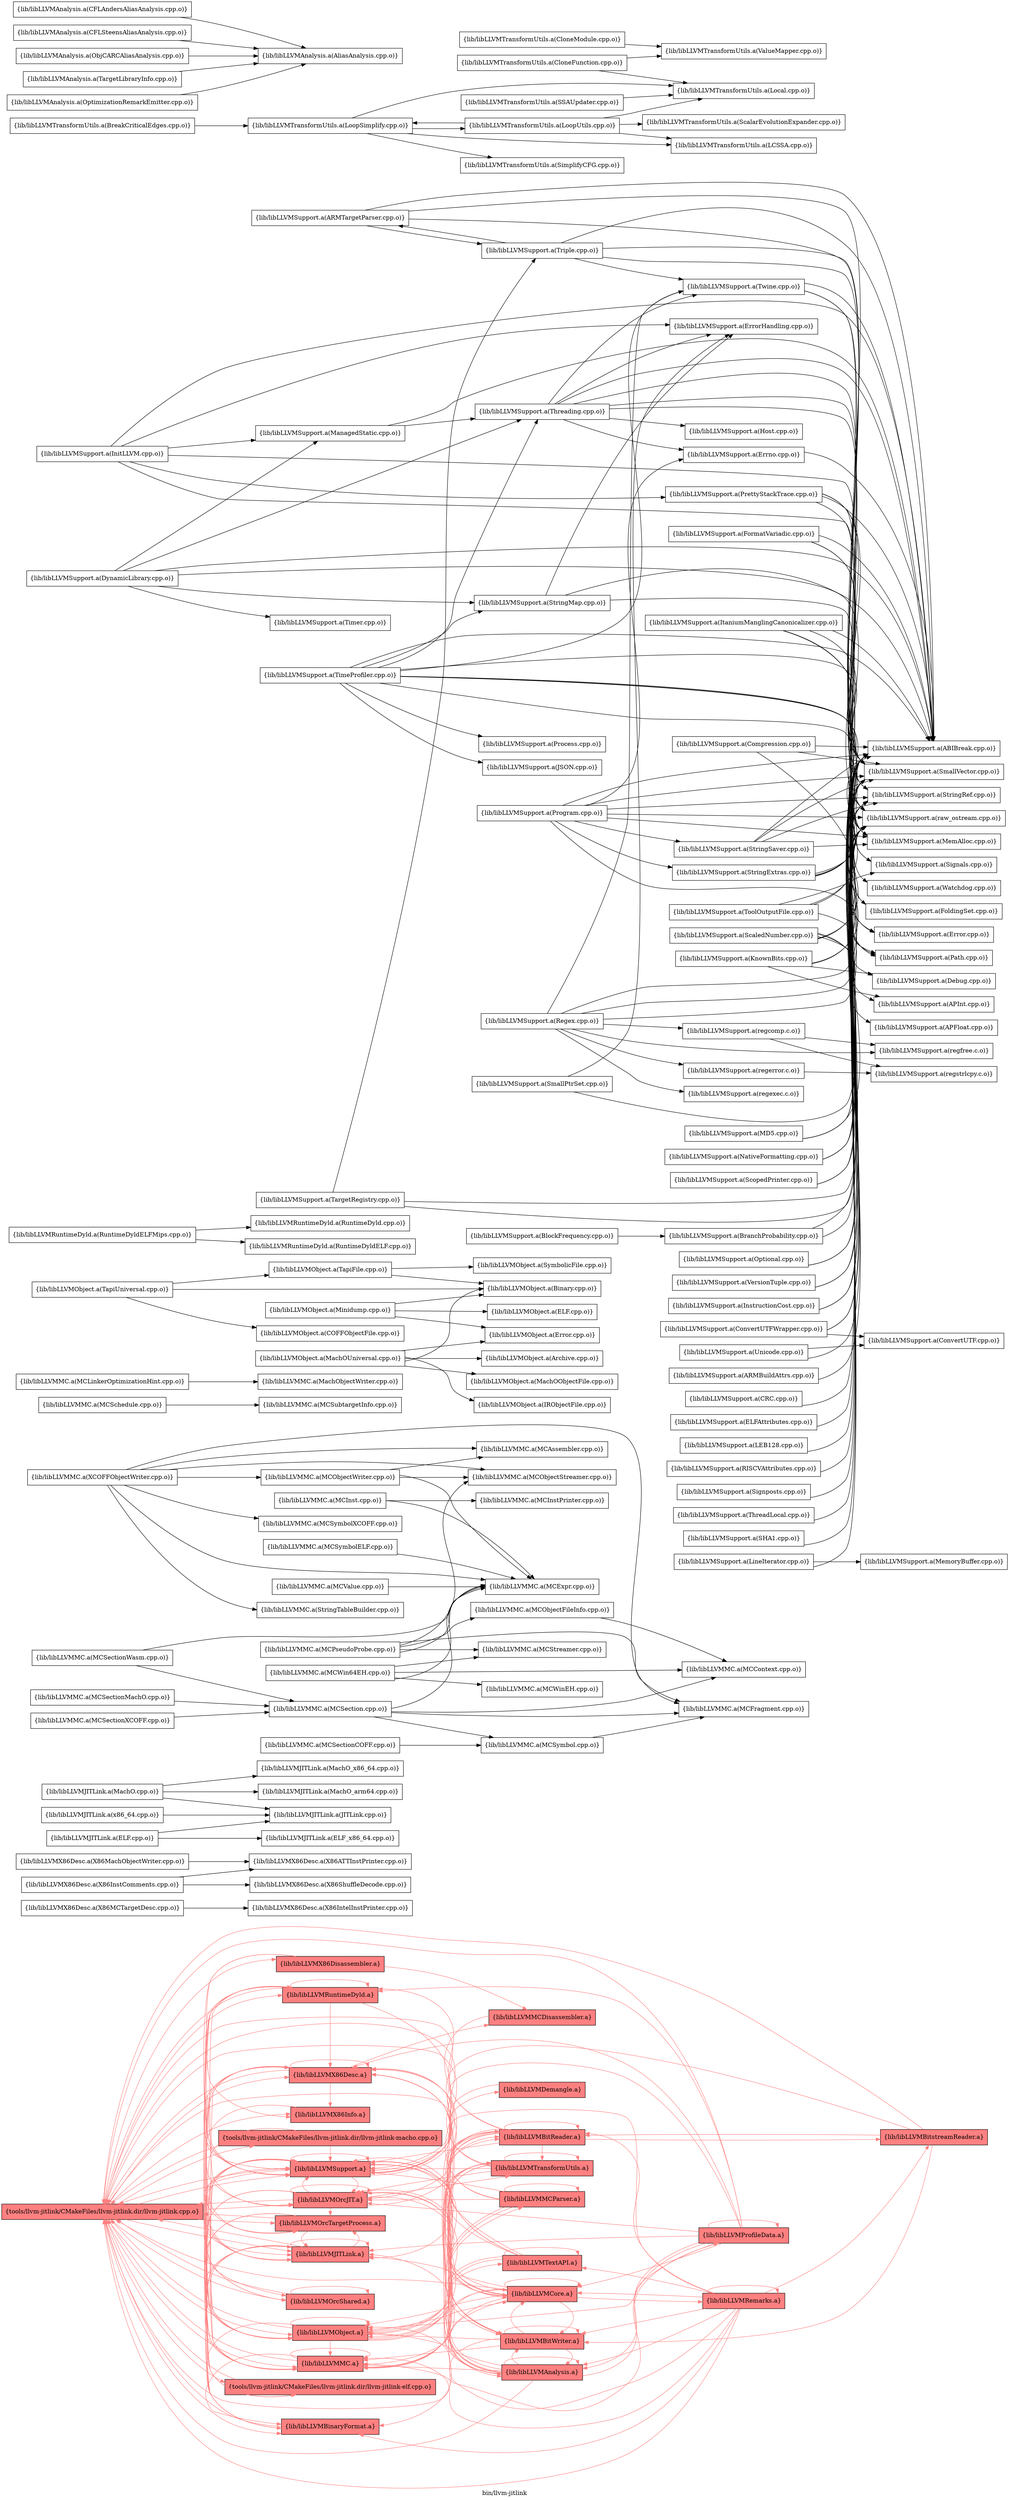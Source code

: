 digraph "bin/llvm-jitlink" {
	label="bin/llvm-jitlink";
	rankdir="LR"
	{ rank=same; Node0x5653b638a828;  }
	{ rank=same; Node0x5653b6389ba8; Node0x5653b6389fb8; Node0x5653b637eac8; Node0x5653b6380b98; Node0x5653b63806e8; Node0x5653b6380198; Node0x5653b6381f98; Node0x5653b6381ae8; Node0x5653b6381598; Node0x5653b637a798; Node0x5653b6379398; Node0x5653b6378e98; Node0x5653b6378998; Node0x5653b6378498;  }
	{ rank=same; Node0x5653b637a298; Node0x5653b63818b8; Node0x5653b637e6b8; Node0x5653b637e2f8; Node0x5653b637d3f8; Node0x5653b637f0b8; Node0x5653b6389a18; Node0x5653b637aba8; Node0x5653b637f5b8;  }

	Node0x5653b638a828 [shape=record,shape=box,style=filled,fillcolor="1.000000 0.5 1",group=1,label="{tools/llvm-jitlink/CMakeFiles/llvm-jitlink.dir/llvm-jitlink.cpp.o}"];
	Node0x5653b638a828 -> Node0x5653b6389ba8[color="1.000000 0.5 1"];
	Node0x5653b638a828 -> Node0x5653b6389fb8[color="1.000000 0.5 1"];
	Node0x5653b638a828 -> Node0x5653b637eac8[color="1.000000 0.5 1"];
	Node0x5653b638a828 -> Node0x5653b6380b98[color="1.000000 0.5 1"];
	Node0x5653b638a828 -> Node0x5653b63806e8[color="1.000000 0.5 1"];
	Node0x5653b638a828 -> Node0x5653b6380198[color="1.000000 0.5 1"];
	Node0x5653b638a828 -> Node0x5653b6381f98[color="1.000000 0.5 1"];
	Node0x5653b638a828 -> Node0x5653b6381ae8[color="1.000000 0.5 1"];
	Node0x5653b638a828 -> Node0x5653b6381598[color="1.000000 0.5 1"];
	Node0x5653b638a828 -> Node0x5653b637a798[color="1.000000 0.5 1"];
	Node0x5653b638a828 -> Node0x5653b6379398[color="1.000000 0.5 1"];
	Node0x5653b638a828 -> Node0x5653b6378e98[color="1.000000 0.5 1"];
	Node0x5653b638a828 -> Node0x5653b6378998[color="1.000000 0.5 1"];
	Node0x5653b638a828 -> Node0x5653b6378498[color="1.000000 0.5 1"];
	Node0x5653b6389ba8 [shape=record,shape=box,style=filled,fillcolor="1.000000 0.5 1",group=1,label="{tools/llvm-jitlink/CMakeFiles/llvm-jitlink.dir/llvm-jitlink-elf.cpp.o}"];
	Node0x5653b6389ba8 -> Node0x5653b638a828[color="1.000000 0.5 1"];
	Node0x5653b6389ba8 -> Node0x5653b637a798[color="1.000000 0.5 1"];
	Node0x5653b6389fb8 [shape=record,shape=box,style=filled,fillcolor="1.000000 0.5 1",group=1,label="{tools/llvm-jitlink/CMakeFiles/llvm-jitlink.dir/llvm-jitlink-macho.cpp.o}"];
	Node0x5653b6389fb8 -> Node0x5653b638a828[color="1.000000 0.5 1"];
	Node0x5653b6389fb8 -> Node0x5653b6389ba8[color="1.000000 0.5 1"];
	Node0x5653b6389fb8 -> Node0x5653b637a798[color="1.000000 0.5 1"];
	Node0x5653b637eac8 [shape=record,shape=box,style=filled,fillcolor="1.000000 0.5 1",group=1,label="{lib/libLLVMX86Desc.a}"];
	Node0x5653b637eac8 -> Node0x5653b63806e8[color="1.000000 0.5 1"];
	Node0x5653b637eac8 -> Node0x5653b637eac8[color="1.000000 0.5 1"];
	Node0x5653b637eac8 -> Node0x5653b6381ae8[color="1.000000 0.5 1"];
	Node0x5653b637eac8 -> Node0x5653b637a798[color="1.000000 0.5 1"];
	Node0x5653b637eac8 -> Node0x5653b637a298[color="1.000000 0.5 1"];
	Node0x5653b637eac8 -> Node0x5653b638a828[color="1.000000 0.5 1"];
	Node0x5653b637eac8 -> Node0x5653b6380198[color="1.000000 0.5 1"];
	Node0x5653b6380b98 [shape=record,shape=box,style=filled,fillcolor="1.000000 0.5 1",group=1,label="{lib/libLLVMX86Disassembler.a}"];
	Node0x5653b6380b98 -> Node0x5653b63806e8[color="1.000000 0.5 1"];
	Node0x5653b6380b98 -> Node0x5653b637a798[color="1.000000 0.5 1"];
	Node0x5653b6380b98 -> Node0x5653b637a298[color="1.000000 0.5 1"];
	Node0x5653b63806e8 [shape=record,shape=box,style=filled,fillcolor="1.000000 0.5 1",group=1,label="{lib/libLLVMX86Info.a}"];
	Node0x5653b63806e8 -> Node0x5653b637a798[color="1.000000 0.5 1"];
	Node0x5653b6380198 [shape=record,shape=box,style=filled,fillcolor="1.000000 0.5 1",group=1,label="{lib/libLLVMBinaryFormat.a}"];
	Node0x5653b6380198 -> Node0x5653b637a798[color="1.000000 0.5 1"];
	Node0x5653b6380198 -> Node0x5653b638a828[color="1.000000 0.5 1"];
	Node0x5653b6381f98 [shape=record,shape=box,style=filled,fillcolor="1.000000 0.5 1",group=1,label="{lib/libLLVMJITLink.a}"];
	Node0x5653b6381f98 -> Node0x5653b638a828[color="1.000000 0.5 1"];
	Node0x5653b6381f98 -> Node0x5653b6380198[color="1.000000 0.5 1"];
	Node0x5653b6381f98 -> Node0x5653b6381f98[color="1.000000 0.5 1"];
	Node0x5653b6381f98 -> Node0x5653b637a798[color="1.000000 0.5 1"];
	Node0x5653b6381f98 -> Node0x5653b6389ba8[color="1.000000 0.5 1"];
	Node0x5653b6381f98 -> Node0x5653b6381598[color="1.000000 0.5 1"];
	Node0x5653b6381f98 -> Node0x5653b6378998[color="1.000000 0.5 1"];
	Node0x5653b6381ae8 [shape=record,shape=box,style=filled,fillcolor="1.000000 0.5 1",group=1,label="{lib/libLLVMMC.a}"];
	Node0x5653b6381ae8 -> Node0x5653b637eac8[color="1.000000 0.5 1"];
	Node0x5653b6381ae8 -> Node0x5653b6381ae8[color="1.000000 0.5 1"];
	Node0x5653b6381ae8 -> Node0x5653b637a798[color="1.000000 0.5 1"];
	Node0x5653b6381ae8 -> Node0x5653b638a828[color="1.000000 0.5 1"];
	Node0x5653b6381ae8 -> Node0x5653b6380198[color="1.000000 0.5 1"];
	Node0x5653b6381598 [shape=record,shape=box,style=filled,fillcolor="1.000000 0.5 1",group=1,label="{lib/libLLVMObject.a}"];
	Node0x5653b6381598 -> Node0x5653b638a828[color="1.000000 0.5 1"];
	Node0x5653b6381598 -> Node0x5653b6380198[color="1.000000 0.5 1"];
	Node0x5653b6381598 -> Node0x5653b6381598[color="1.000000 0.5 1"];
	Node0x5653b6381598 -> Node0x5653b637a798[color="1.000000 0.5 1"];
	Node0x5653b6381598 -> Node0x5653b6381f98[color="1.000000 0.5 1"];
	Node0x5653b6381598 -> Node0x5653b6381ae8[color="1.000000 0.5 1"];
	Node0x5653b6381598 -> Node0x5653b637eac8[color="1.000000 0.5 1"];
	Node0x5653b6381598 -> Node0x5653b63818b8[color="1.000000 0.5 1"];
	Node0x5653b6381598 -> Node0x5653b637e6b8[color="1.000000 0.5 1"];
	Node0x5653b6381598 -> Node0x5653b637e2f8[color="1.000000 0.5 1"];
	Node0x5653b6381598 -> Node0x5653b637d3f8[color="1.000000 0.5 1"];
	Node0x5653b637a798 [shape=record,shape=box,style=filled,fillcolor="1.000000 0.5 1",group=1,label="{lib/libLLVMSupport.a}"];
	Node0x5653b637a798 -> Node0x5653b6381ae8[color="1.000000 0.5 1"];
	Node0x5653b637a798 -> Node0x5653b637a798[color="1.000000 0.5 1"];
	Node0x5653b637a798 -> Node0x5653b6381598[color="1.000000 0.5 1"];
	Node0x5653b637a798 -> Node0x5653b638a828[color="1.000000 0.5 1"];
	Node0x5653b637a798 -> Node0x5653b6381f98[color="1.000000 0.5 1"];
	Node0x5653b637a798 -> Node0x5653b6379398[color="1.000000 0.5 1"];
	Node0x5653b637a798 -> Node0x5653b637eac8[color="1.000000 0.5 1"];
	Node0x5653b637a798 -> Node0x5653b6378998[color="1.000000 0.5 1"];
	Node0x5653b637a798 -> Node0x5653b637f0b8[color="1.000000 0.5 1"];
	Node0x5653b637a798 -> Node0x5653b6389a18[color="1.000000 0.5 1"];
	Node0x5653b6379398 [shape=record,shape=box,style=filled,fillcolor="1.000000 0.5 1",group=1,label="{lib/libLLVMOrcJIT.a}"];
	Node0x5653b6379398 -> Node0x5653b638a828[color="1.000000 0.5 1"];
	Node0x5653b6379398 -> Node0x5653b6381598[color="1.000000 0.5 1"];
	Node0x5653b6379398 -> Node0x5653b637a798[color="1.000000 0.5 1"];
	Node0x5653b6379398 -> Node0x5653b6379398[color="1.000000 0.5 1"];
	Node0x5653b6379398 -> Node0x5653b6378e98[color="1.000000 0.5 1"];
	Node0x5653b6379398 -> Node0x5653b6381f98[color="1.000000 0.5 1"];
	Node0x5653b6379398 -> Node0x5653b63818b8[color="1.000000 0.5 1"];
	Node0x5653b6379398 -> Node0x5653b6378498[color="1.000000 0.5 1"];
	Node0x5653b6379398 -> Node0x5653b6378998[color="1.000000 0.5 1"];
	Node0x5653b6379398 -> Node0x5653b637aba8[color="1.000000 0.5 1"];
	Node0x5653b6379398 -> Node0x5653b637f5b8[color="1.000000 0.5 1"];
	Node0x5653b6379398 -> Node0x5653b637e6b8[color="1.000000 0.5 1"];
	Node0x5653b6378e98 [shape=record,shape=box,style=filled,fillcolor="1.000000 0.5 1",group=1,label="{lib/libLLVMOrcShared.a}"];
	Node0x5653b6378e98 -> Node0x5653b638a828[color="1.000000 0.5 1"];
	Node0x5653b6378e98 -> Node0x5653b637a798[color="1.000000 0.5 1"];
	Node0x5653b6378e98 -> Node0x5653b6378e98[color="1.000000 0.5 1"];
	Node0x5653b6378998 [shape=record,shape=box,style=filled,fillcolor="1.000000 0.5 1",group=1,label="{lib/libLLVMOrcTargetProcess.a}"];
	Node0x5653b6378998 -> Node0x5653b6381f98[color="1.000000 0.5 1"];
	Node0x5653b6378998 -> Node0x5653b6381598[color="1.000000 0.5 1"];
	Node0x5653b6378998 -> Node0x5653b6378e98[color="1.000000 0.5 1"];
	Node0x5653b6378998 -> Node0x5653b637a798[color="1.000000 0.5 1"];
	Node0x5653b6378998 -> Node0x5653b638a828[color="1.000000 0.5 1"];
	Node0x5653b6378998 -> Node0x5653b6381ae8[color="1.000000 0.5 1"];
	Node0x5653b6378498 [shape=record,shape=box,style=filled,fillcolor="1.000000 0.5 1",group=1,label="{lib/libLLVMRuntimeDyld.a}"];
	Node0x5653b6378498 -> Node0x5653b638a828[color="1.000000 0.5 1"];
	Node0x5653b6378498 -> Node0x5653b637a798[color="1.000000 0.5 1"];
	Node0x5653b6378498 -> Node0x5653b6381598[color="1.000000 0.5 1"];
	Node0x5653b6378498 -> Node0x5653b6378498[color="1.000000 0.5 1"];
	Node0x5653b6378498 -> Node0x5653b63818b8[color="1.000000 0.5 1"];
	Node0x5653b6378498 -> Node0x5653b6381ae8[color="1.000000 0.5 1"];
	Node0x5653b6378498 -> Node0x5653b6379398[color="1.000000 0.5 1"];
	Node0x5653b6378498 -> Node0x5653b637eac8[color="1.000000 0.5 1"];
	Node0x5653b6378498 -> Node0x5653b6381f98[color="1.000000 0.5 1"];
	Node0x5653b638b688 [shape=record,shape=box,group=0,label="{lib/libLLVMX86Desc.a(X86MCTargetDesc.cpp.o)}"];
	Node0x5653b638b688 -> Node0x5653b6383488;
	Node0x5653b6383488 [shape=record,shape=box,group=0,label="{lib/libLLVMX86Desc.a(X86IntelInstPrinter.cpp.o)}"];
	Node0x5653b637a298 [shape=record,shape=box,style=filled,fillcolor="1.000000 0.5 1",group=1,label="{lib/libLLVMMCDisassembler.a}"];
	Node0x5653b637a298 -> Node0x5653b637a798[color="1.000000 0.5 1"];
	Node0x5653b637a4c8 [shape=record,shape=box,group=0,label="{lib/libLLVMX86Desc.a(X86InstComments.cpp.o)}"];
	Node0x5653b637a4c8 -> Node0x5653b637a7e8;
	Node0x5653b637a4c8 -> Node0x5653b6380378;
	Node0x5653b637a7e8 [shape=record,shape=box,group=0,label="{lib/libLLVMX86Desc.a(X86ATTInstPrinter.cpp.o)}"];
	Node0x5653b6380378 [shape=record,shape=box,group=0,label="{lib/libLLVMX86Desc.a(X86ShuffleDecode.cpp.o)}"];
	Node0x5653b6381fe8 [shape=record,shape=box,group=0,label="{lib/libLLVMX86Desc.a(X86MachObjectWriter.cpp.o)}"];
	Node0x5653b6381fe8 -> Node0x5653b637a7e8;
	Node0x5653b637f798 [shape=record,shape=box,group=0,label="{lib/libLLVMJITLink.a(MachO.cpp.o)}"];
	Node0x5653b637f798 -> Node0x5653b6385a58;
	Node0x5653b637f798 -> Node0x5653b637d7b8;
	Node0x5653b637f798 -> Node0x5653b637e528;
	Node0x5653b6385a58 [shape=record,shape=box,group=0,label="{lib/libLLVMJITLink.a(JITLink.cpp.o)}"];
	Node0x5653b637d7b8 [shape=record,shape=box,group=0,label="{lib/libLLVMJITLink.a(MachO_arm64.cpp.o)}"];
	Node0x5653b637e528 [shape=record,shape=box,group=0,label="{lib/libLLVMJITLink.a(MachO_x86_64.cpp.o)}"];
	Node0x5653b637ab08 [shape=record,shape=box,group=0,label="{lib/libLLVMJITLink.a(ELF.cpp.o)}"];
	Node0x5653b637ab08 -> Node0x5653b6385a58;
	Node0x5653b637ab08 -> Node0x5653b637b2d8;
	Node0x5653b637b2d8 [shape=record,shape=box,group=0,label="{lib/libLLVMJITLink.a(ELF_x86_64.cpp.o)}"];
	Node0x5653b637f838 [shape=record,shape=box,group=0,label="{lib/libLLVMJITLink.a(x86_64.cpp.o)}"];
	Node0x5653b637f838 -> Node0x5653b6385a58;
	Node0x5653b6384b08 [shape=record,shape=box,group=0,label="{lib/libLLVMMC.a(MCInst.cpp.o)}"];
	Node0x5653b6384b08 -> Node0x5653b6386408;
	Node0x5653b6384b08 -> Node0x5653b63852d8;
	Node0x5653b6386408 [shape=record,shape=box,group=0,label="{lib/libLLVMMC.a(MCExpr.cpp.o)}"];
	Node0x5653b63852d8 [shape=record,shape=box,group=0,label="{lib/libLLVMMC.a(MCInstPrinter.cpp.o)}"];
	Node0x5653b6380148 [shape=record,shape=box,group=0,label="{lib/libLLVMMC.a(MCObjectWriter.cpp.o)}"];
	Node0x5653b6380148 -> Node0x5653b6381778;
	Node0x5653b6380148 -> Node0x5653b6386408;
	Node0x5653b6380148 -> Node0x5653b637fc98;
	Node0x5653b6381778 [shape=record,shape=box,group=0,label="{lib/libLLVMMC.a(MCAssembler.cpp.o)}"];
	Node0x5653b637fc98 [shape=record,shape=box,group=0,label="{lib/libLLVMMC.a(MCObjectStreamer.cpp.o)}"];
	Node0x5653b6380dc8 [shape=record,shape=box,group=0,label="{lib/libLLVMMC.a(MCPseudoProbe.cpp.o)}"];
	Node0x5653b6380dc8 -> Node0x5653b6386408;
	Node0x5653b6380dc8 -> Node0x5653b6385788;
	Node0x5653b6380dc8 -> Node0x5653b637fc98;
	Node0x5653b6380dc8 -> Node0x5653b6381048;
	Node0x5653b6380dc8 -> Node0x5653b638aeb8;
	Node0x5653b6385788 [shape=record,shape=box,group=0,label="{lib/libLLVMMC.a(MCFragment.cpp.o)}"];
	Node0x5653b6381048 [shape=record,shape=box,group=0,label="{lib/libLLVMMC.a(MCObjectFileInfo.cpp.o)}"];
	Node0x5653b6381048 -> Node0x5653b6383398;
	Node0x5653b638aeb8 [shape=record,shape=box,group=0,label="{lib/libLLVMMC.a(MCStreamer.cpp.o)}"];
	Node0x5653b6383398 [shape=record,shape=box,group=0,label="{lib/libLLVMMC.a(MCContext.cpp.o)}"];
	Node0x5653b6382088 [shape=record,shape=box,group=0,label="{lib/libLLVMMC.a(MCSection.cpp.o)}"];
	Node0x5653b6382088 -> Node0x5653b6383398;
	Node0x5653b6382088 -> Node0x5653b6386408;
	Node0x5653b6382088 -> Node0x5653b6385788;
	Node0x5653b6382088 -> Node0x5653b6382268;
	Node0x5653b6382268 [shape=record,shape=box,group=0,label="{lib/libLLVMMC.a(MCSymbol.cpp.o)}"];
	Node0x5653b6382268 -> Node0x5653b6385788;
	Node0x5653b6382b78 [shape=record,shape=box,group=0,label="{lib/libLLVMMC.a(MCSectionCOFF.cpp.o)}"];
	Node0x5653b6382b78 -> Node0x5653b6382268;
	Node0x5653b6383028 [shape=record,shape=box,group=0,label="{lib/libLLVMMC.a(MCSectionMachO.cpp.o)}"];
	Node0x5653b6383028 -> Node0x5653b6382088;
	Node0x5653b6383668 [shape=record,shape=box,group=0,label="{lib/libLLVMMC.a(MCSectionWasm.cpp.o)}"];
	Node0x5653b6383668 -> Node0x5653b6386408;
	Node0x5653b6383668 -> Node0x5653b6382088;
	Node0x5653b63847e8 [shape=record,shape=box,group=0,label="{lib/libLLVMMC.a(MCSectionXCOFF.cpp.o)}"];
	Node0x5653b63847e8 -> Node0x5653b6382088;
	Node0x5653b6382a38 [shape=record,shape=box,group=0,label="{lib/libLLVMMC.a(MCSchedule.cpp.o)}"];
	Node0x5653b6382a38 -> Node0x5653b638c0d8;
	Node0x5653b638c0d8 [shape=record,shape=box,group=0,label="{lib/libLLVMMC.a(MCSubtargetInfo.cpp.o)}"];
	Node0x5653b6382ee8 [shape=record,shape=box,group=0,label="{lib/libLLVMMC.a(MCSymbolELF.cpp.o)}"];
	Node0x5653b6382ee8 -> Node0x5653b6386408;
	Node0x5653b6384478 [shape=record,shape=box,group=0,label="{lib/libLLVMMC.a(MCValue.cpp.o)}"];
	Node0x5653b6384478 -> Node0x5653b6386408;
	Node0x5653b6384f18 [shape=record,shape=box,group=0,label="{lib/libLLVMMC.a(MCWin64EH.cpp.o)}"];
	Node0x5653b6384f18 -> Node0x5653b6383398;
	Node0x5653b6384f18 -> Node0x5653b6386408;
	Node0x5653b6384f18 -> Node0x5653b638aeb8;
	Node0x5653b6384f18 -> Node0x5653b6385648;
	Node0x5653b6385648 [shape=record,shape=box,group=0,label="{lib/libLLVMMC.a(MCWinEH.cpp.o)}"];
	Node0x5653b637f108 [shape=record,shape=box,group=0,label="{lib/libLLVMMC.a(MCLinkerOptimizationHint.cpp.o)}"];
	Node0x5653b637f108 -> Node0x5653b637f888;
	Node0x5653b637f888 [shape=record,shape=box,group=0,label="{lib/libLLVMMC.a(MachObjectWriter.cpp.o)}"];
	Node0x5653b6380238 [shape=record,shape=box,group=0,label="{lib/libLLVMMC.a(XCOFFObjectWriter.cpp.o)}"];
	Node0x5653b6380238 -> Node0x5653b637d588;
	Node0x5653b6380238 -> Node0x5653b6381778;
	Node0x5653b6380238 -> Node0x5653b6386408;
	Node0x5653b6380238 -> Node0x5653b6385788;
	Node0x5653b6380238 -> Node0x5653b637fc98;
	Node0x5653b6380238 -> Node0x5653b6380148;
	Node0x5653b6380238 -> Node0x5653b6383f28;
	Node0x5653b637d588 [shape=record,shape=box,group=0,label="{lib/libLLVMMC.a(StringTableBuilder.cpp.o)}"];
	Node0x5653b6383f28 [shape=record,shape=box,group=0,label="{lib/libLLVMMC.a(MCSymbolXCOFF.cpp.o)}"];
	Node0x5653b637b058 [shape=record,shape=box,group=0,label="{lib/libLLVMObject.a(MachOUniversal.cpp.o)}"];
	Node0x5653b637b058 -> Node0x5653b637fba8;
	Node0x5653b637b058 -> Node0x5653b6380828;
	Node0x5653b637b058 -> Node0x5653b637b648;
	Node0x5653b637b058 -> Node0x5653b637aec8;
	Node0x5653b637b058 -> Node0x5653b637d178;
	Node0x5653b637fba8 [shape=record,shape=box,group=0,label="{lib/libLLVMObject.a(Binary.cpp.o)}"];
	Node0x5653b6380828 [shape=record,shape=box,group=0,label="{lib/libLLVMObject.a(Archive.cpp.o)}"];
	Node0x5653b637b648 [shape=record,shape=box,group=0,label="{lib/libLLVMObject.a(Error.cpp.o)}"];
	Node0x5653b637aec8 [shape=record,shape=box,group=0,label="{lib/libLLVMObject.a(MachOObjectFile.cpp.o)}"];
	Node0x5653b637d178 [shape=record,shape=box,group=0,label="{lib/libLLVMObject.a(IRObjectFile.cpp.o)}"];
	Node0x5653b63818b8 [shape=record,shape=box,style=filled,fillcolor="1.000000 0.5 1",group=1,label="{lib/libLLVMCore.a}"];
	Node0x5653b63818b8 -> Node0x5653b637a798[color="1.000000 0.5 1"];
	Node0x5653b63818b8 -> Node0x5653b63818b8[color="1.000000 0.5 1"];
	Node0x5653b63818b8 -> Node0x5653b638a828[color="1.000000 0.5 1"];
	Node0x5653b63818b8 -> Node0x5653b6381ae8[color="1.000000 0.5 1"];
	Node0x5653b63818b8 -> Node0x5653b637aba8[color="1.000000 0.5 1"];
	Node0x5653b63818b8 -> Node0x5653b637f0b8[color="1.000000 0.5 1"];
	Node0x5653b63818b8 -> Node0x5653b6380198[color="1.000000 0.5 1"];
	Node0x5653b63818b8 -> Node0x5653b637eac8[color="1.000000 0.5 1"];
	Node0x5653b63818b8 -> Node0x5653b637e6b8[color="1.000000 0.5 1"];
	Node0x5653b63818b8 -> Node0x5653b6381598[color="1.000000 0.5 1"];
	Node0x5653b63818b8 -> Node0x5653b637f5b8[color="1.000000 0.5 1"];
	Node0x5653b63818b8 -> Node0x5653b637b968[color="1.000000 0.5 1"];
	Node0x5653b63818b8 -> Node0x5653b6381f98[color="1.000000 0.5 1"];
	Node0x5653b63818b8 -> Node0x5653b6379398[color="1.000000 0.5 1"];
	Node0x5653b637e6b8 [shape=record,shape=box,style=filled,fillcolor="1.000000 0.5 1",group=1,label="{lib/libLLVMBitReader.a}"];
	Node0x5653b637e6b8 -> Node0x5653b638a828[color="1.000000 0.5 1"];
	Node0x5653b637e6b8 -> Node0x5653b6381598[color="1.000000 0.5 1"];
	Node0x5653b637e6b8 -> Node0x5653b6381ae8[color="1.000000 0.5 1"];
	Node0x5653b637e6b8 -> Node0x5653b637f5b8[color="1.000000 0.5 1"];
	Node0x5653b637e6b8 -> Node0x5653b637a798[color="1.000000 0.5 1"];
	Node0x5653b637e6b8 -> Node0x5653b6379398[color="1.000000 0.5 1"];
	Node0x5653b637e6b8 -> Node0x5653b63818b8[color="1.000000 0.5 1"];
	Node0x5653b637e6b8 -> Node0x5653b637f0b8[color="1.000000 0.5 1"];
	Node0x5653b637e6b8 -> Node0x5653b637e6b8[color="1.000000 0.5 1"];
	Node0x5653b637e6b8 -> Node0x5653b637b468[color="1.000000 0.5 1"];
	Node0x5653b637e6b8 -> Node0x5653b6381f98[color="1.000000 0.5 1"];
	Node0x5653b637e6b8 -> Node0x5653b6378498[color="1.000000 0.5 1"];
	Node0x5653b637e6b8 -> Node0x5653b637aba8[color="1.000000 0.5 1"];
	Node0x5653b6379078 [shape=record,shape=box,group=0,label="{lib/libLLVMObject.a(Minidump.cpp.o)}"];
	Node0x5653b6379078 -> Node0x5653b637fba8;
	Node0x5653b6379078 -> Node0x5653b63842e8;
	Node0x5653b6379078 -> Node0x5653b637b648;
	Node0x5653b63842e8 [shape=record,shape=box,group=0,label="{lib/libLLVMObject.a(ELF.cpp.o)}"];
	Node0x5653b637e2f8 [shape=record,shape=box,style=filled,fillcolor="1.000000 0.5 1",group=1,label="{lib/libLLVMMCParser.a}"];
	Node0x5653b637e2f8 -> Node0x5653b638a828[color="1.000000 0.5 1"];
	Node0x5653b637e2f8 -> Node0x5653b637eac8[color="1.000000 0.5 1"];
	Node0x5653b637e2f8 -> Node0x5653b6381598[color="1.000000 0.5 1"];
	Node0x5653b637e2f8 -> Node0x5653b6381ae8[color="1.000000 0.5 1"];
	Node0x5653b637e2f8 -> Node0x5653b637a798[color="1.000000 0.5 1"];
	Node0x5653b637e2f8 -> Node0x5653b6379398[color="1.000000 0.5 1"];
	Node0x5653b637e2f8 -> Node0x5653b637e2f8[color="1.000000 0.5 1"];
	Node0x5653b6379a28 [shape=record,shape=box,group=0,label="{lib/libLLVMObject.a(TapiUniversal.cpp.o)}"];
	Node0x5653b6379a28 -> Node0x5653b637fba8;
	Node0x5653b6379a28 -> Node0x5653b637a2e8;
	Node0x5653b6379a28 -> Node0x5653b637a1a8;
	Node0x5653b637a2e8 [shape=record,shape=box,group=0,label="{lib/libLLVMObject.a(COFFObjectFile.cpp.o)}"];
	Node0x5653b637a1a8 [shape=record,shape=box,group=0,label="{lib/libLLVMObject.a(TapiFile.cpp.o)}"];
	Node0x5653b637a1a8 -> Node0x5653b637fba8;
	Node0x5653b637a1a8 -> Node0x5653b6379bb8;
	Node0x5653b637d3f8 [shape=record,shape=box,style=filled,fillcolor="1.000000 0.5 1",group=1,label="{lib/libLLVMTextAPI.a}"];
	Node0x5653b637d3f8 -> Node0x5653b637a798[color="1.000000 0.5 1"];
	Node0x5653b637d3f8 -> Node0x5653b637d3f8[color="1.000000 0.5 1"];
	Node0x5653b637d3f8 -> Node0x5653b638a828[color="1.000000 0.5 1"];
	Node0x5653b637d3f8 -> Node0x5653b6381598[color="1.000000 0.5 1"];
	Node0x5653b637d3f8 -> Node0x5653b6381ae8[color="1.000000 0.5 1"];
	Node0x5653b637d3f8 -> Node0x5653b637f5b8[color="1.000000 0.5 1"];
	Node0x5653b637d3f8 -> Node0x5653b637eac8[color="1.000000 0.5 1"];
	Node0x5653b6379bb8 [shape=record,shape=box,group=0,label="{lib/libLLVMObject.a(SymbolicFile.cpp.o)}"];
	Node0x5653b637aba8 [shape=record,shape=box,style=filled,fillcolor="1.000000 0.5 1",group=1,label="{lib/libLLVMBitWriter.a}"];
	Node0x5653b637aba8 -> Node0x5653b638a828[color="1.000000 0.5 1"];
	Node0x5653b637aba8 -> Node0x5653b637eac8[color="1.000000 0.5 1"];
	Node0x5653b637aba8 -> Node0x5653b6381ae8[color="1.000000 0.5 1"];
	Node0x5653b637aba8 -> Node0x5653b6381598[color="1.000000 0.5 1"];
	Node0x5653b637aba8 -> Node0x5653b637a798[color="1.000000 0.5 1"];
	Node0x5653b637aba8 -> Node0x5653b637aba8[color="1.000000 0.5 1"];
	Node0x5653b637aba8 -> Node0x5653b63818b8[color="1.000000 0.5 1"];
	Node0x5653b637aba8 -> Node0x5653b637f0b8[color="1.000000 0.5 1"];
	Node0x5653b637f5b8 [shape=record,shape=box,style=filled,fillcolor="1.000000 0.5 1",group=1,label="{lib/libLLVMTransformUtils.a}"];
	Node0x5653b637f5b8 -> Node0x5653b6379398[color="1.000000 0.5 1"];
	Node0x5653b637f5b8 -> Node0x5653b637a798[color="1.000000 0.5 1"];
	Node0x5653b637f5b8 -> Node0x5653b637f5b8[color="1.000000 0.5 1"];
	Node0x5653b637f5b8 -> Node0x5653b63818b8[color="1.000000 0.5 1"];
	Node0x5653b637f5b8 -> Node0x5653b637aba8[color="1.000000 0.5 1"];
	Node0x5653b637f5b8 -> Node0x5653b637f0b8[color="1.000000 0.5 1"];
	Node0x5653b637f5b8 -> Node0x5653b6381ae8[color="1.000000 0.5 1"];
	Node0x5653b637f5b8 -> Node0x5653b638a828[color="1.000000 0.5 1"];
	Node0x5653b637f5b8 -> Node0x5653b637eac8[color="1.000000 0.5 1"];
	Node0x5653b637f5b8 -> Node0x5653b6381598[color="1.000000 0.5 1"];
	Node0x5653b63879e8 [shape=record,shape=box,group=0,label="{lib/libLLVMRuntimeDyld.a(RuntimeDyldELFMips.cpp.o)}"];
	Node0x5653b63879e8 -> Node0x5653b6389c98;
	Node0x5653b63879e8 -> Node0x5653b638b228;
	Node0x5653b6389c98 [shape=record,shape=box,group=0,label="{lib/libLLVMRuntimeDyld.a(RuntimeDyld.cpp.o)}"];
	Node0x5653b638b228 [shape=record,shape=box,group=0,label="{lib/libLLVMRuntimeDyld.a(RuntimeDyldELF.cpp.o)}"];
	Node0x5653b63893d8 [shape=record,shape=box,group=0,label="{lib/libLLVMSupport.a(ARMTargetParser.cpp.o)}"];
	Node0x5653b63893d8 -> Node0x5653b63873f8;
	Node0x5653b63893d8 -> Node0x5653b6382ad8;
	Node0x5653b63893d8 -> Node0x5653b6384888;
	Node0x5653b63893d8 -> Node0x5653b6385468;
	Node0x5653b63873f8 [shape=record,shape=box,group=0,label="{lib/libLLVMSupport.a(ABIBreak.cpp.o)}"];
	Node0x5653b6382ad8 [shape=record,shape=box,group=0,label="{lib/libLLVMSupport.a(SmallVector.cpp.o)}"];
	Node0x5653b6384888 [shape=record,shape=box,group=0,label="{lib/libLLVMSupport.a(StringRef.cpp.o)}"];
	Node0x5653b6385468 [shape=record,shape=box,group=0,label="{lib/libLLVMSupport.a(Triple.cpp.o)}"];
	Node0x5653b6385468 -> Node0x5653b63873f8;
	Node0x5653b6385468 -> Node0x5653b63893d8;
	Node0x5653b6385468 -> Node0x5653b6382ad8;
	Node0x5653b6385468 -> Node0x5653b6384888;
	Node0x5653b6385468 -> Node0x5653b637e348;
	Node0x5653b6383118 [shape=record,shape=box,group=0,label="{lib/libLLVMSupport.a(ARMBuildAttrs.cpp.o)}"];
	Node0x5653b6383118 -> Node0x5653b63873f8;
	Node0x5653b63811d8 [shape=record,shape=box,group=0,label="{lib/libLLVMSupport.a(Compression.cpp.o)}"];
	Node0x5653b63811d8 -> Node0x5653b6389ce8;
	Node0x5653b63811d8 -> Node0x5653b63873f8;
	Node0x5653b63811d8 -> Node0x5653b6382ad8;
	Node0x5653b6389ce8 [shape=record,shape=box,group=0,label="{lib/libLLVMSupport.a(Error.cpp.o)}"];
	Node0x5653b63819f8 [shape=record,shape=box,group=0,label="{lib/libLLVMSupport.a(CRC.cpp.o)}"];
	Node0x5653b63819f8 -> Node0x5653b63873f8;
	Node0x5653b637d998 [shape=record,shape=box,group=0,label="{lib/libLLVMSupport.a(ConvertUTFWrapper.cpp.o)}"];
	Node0x5653b637d998 -> Node0x5653b637a338;
	Node0x5653b637d998 -> Node0x5653b63873f8;
	Node0x5653b637d998 -> Node0x5653b6382ad8;
	Node0x5653b637a338 [shape=record,shape=box,group=0,label="{lib/libLLVMSupport.a(ConvertUTF.cpp.o)}"];
	Node0x5653b638bdb8 [shape=record,shape=box,group=0,label="{lib/libLLVMSupport.a(ELFAttributes.cpp.o)}"];
	Node0x5653b638bdb8 -> Node0x5653b63873f8;
	Node0x5653b6389108 [shape=record,shape=box,group=0,label="{lib/libLLVMSupport.a(FormatVariadic.cpp.o)}"];
	Node0x5653b6389108 -> Node0x5653b63873f8;
	Node0x5653b6389108 -> Node0x5653b6382ad8;
	Node0x5653b6389108 -> Node0x5653b6384888;
	Node0x5653b637a888 [shape=record,shape=box,group=0,label="{lib/libLLVMSupport.a(InitLLVM.cpp.o)}"];
	Node0x5653b637a888 -> Node0x5653b638a4b8;
	Node0x5653b637a888 -> Node0x5653b63873f8;
	Node0x5653b637a888 -> Node0x5653b637b508;
	Node0x5653b637a888 -> Node0x5653b637bb98;
	Node0x5653b637a888 -> Node0x5653b637e3e8;
	Node0x5653b637a888 -> Node0x5653b6389248;
	Node0x5653b638a4b8 [shape=record,shape=box,group=0,label="{lib/libLLVMSupport.a(ErrorHandling.cpp.o)}"];
	Node0x5653b637b508 [shape=record,shape=box,group=0,label="{lib/libLLVMSupport.a(ManagedStatic.cpp.o)}"];
	Node0x5653b637b508 -> Node0x5653b63873f8;
	Node0x5653b637b508 -> Node0x5653b6388578;
	Node0x5653b637bb98 [shape=record,shape=box,group=0,label="{lib/libLLVMSupport.a(MemAlloc.cpp.o)}"];
	Node0x5653b637e3e8 [shape=record,shape=box,group=0,label="{lib/libLLVMSupport.a(PrettyStackTrace.cpp.o)}"];
	Node0x5653b637e3e8 -> Node0x5653b63873f8;
	Node0x5653b637e3e8 -> Node0x5653b6382ad8;
	Node0x5653b637e3e8 -> Node0x5653b63805a8;
	Node0x5653b637e3e8 -> Node0x5653b6389248;
	Node0x5653b637e3e8 -> Node0x5653b638bc78;
	Node0x5653b6389248 [shape=record,shape=box,group=0,label="{lib/libLLVMSupport.a(Signals.cpp.o)}"];
	Node0x5653b637ad88 [shape=record,shape=box,group=0,label="{lib/libLLVMSupport.a(LEB128.cpp.o)}"];
	Node0x5653b637ad88 -> Node0x5653b63873f8;
	Node0x5653b6388578 [shape=record,shape=box,group=0,label="{lib/libLLVMSupport.a(Threading.cpp.o)}"];
	Node0x5653b6388578 -> Node0x5653b638a4b8;
	Node0x5653b6388578 -> Node0x5653b63873f8;
	Node0x5653b6388578 -> Node0x5653b637bb98;
	Node0x5653b6388578 -> Node0x5653b6382ad8;
	Node0x5653b6388578 -> Node0x5653b6384888;
	Node0x5653b6388578 -> Node0x5653b637e348;
	Node0x5653b6388578 -> Node0x5653b6381098;
	Node0x5653b6388578 -> Node0x5653b63853c8;
	Node0x5653b637d538 [shape=record,shape=box,group=0,label="{lib/libLLVMSupport.a(MD5.cpp.o)}"];
	Node0x5653b637d538 -> Node0x5653b63873f8;
	Node0x5653b637d538 -> Node0x5653b6382ad8;
	Node0x5653b637d538 -> Node0x5653b63805a8;
	Node0x5653b63805a8 [shape=record,shape=box,group=0,label="{lib/libLLVMSupport.a(raw_ostream.cpp.o)}"];
	Node0x5653b637d768 [shape=record,shape=box,group=0,label="{lib/libLLVMSupport.a(NativeFormatting.cpp.o)}"];
	Node0x5653b637d768 -> Node0x5653b63873f8;
	Node0x5653b637d768 -> Node0x5653b6382ad8;
	Node0x5653b637d768 -> Node0x5653b63805a8;
	Node0x5653b638bc78 [shape=record,shape=box,group=0,label="{lib/libLLVMSupport.a(Watchdog.cpp.o)}"];
	Node0x5653b637ea28 [shape=record,shape=box,group=0,label="{lib/libLLVMSupport.a(RISCVAttributes.cpp.o)}"];
	Node0x5653b637ea28 -> Node0x5653b63873f8;
	Node0x5653b638ae18 [shape=record,shape=box,group=0,label="{lib/libLLVMSupport.a(ScopedPrinter.cpp.o)}"];
	Node0x5653b638ae18 -> Node0x5653b63873f8;
	Node0x5653b638ae18 -> Node0x5653b63805a8;
	Node0x5653b638c038 [shape=record,shape=box,group=0,label="{lib/libLLVMSupport.a(SmallPtrSet.cpp.o)}"];
	Node0x5653b638c038 -> Node0x5653b638a4b8;
	Node0x5653b638c038 -> Node0x5653b63873f8;
	Node0x5653b6382f88 [shape=record,shape=box,group=0,label="{lib/libLLVMSupport.a(StringMap.cpp.o)}"];
	Node0x5653b6382f88 -> Node0x5653b638a4b8;
	Node0x5653b6382f88 -> Node0x5653b6388988;
	Node0x5653b6382f88 -> Node0x5653b63873f8;
	Node0x5653b6388988 [shape=record,shape=box,group=0,label="{lib/libLLVMSupport.a(FoldingSet.cpp.o)}"];
	Node0x5653b6383c08 [shape=record,shape=box,group=0,label="{lib/libLLVMSupport.a(StringSaver.cpp.o)}"];
	Node0x5653b6383c08 -> Node0x5653b63873f8;
	Node0x5653b6383c08 -> Node0x5653b637bb98;
	Node0x5653b6383c08 -> Node0x5653b6382ad8;
	Node0x5653b6383c08 -> Node0x5653b6384888;
	Node0x5653b6385b98 [shape=record,shape=box,group=0,label="{lib/libLLVMSupport.a(Signposts.cpp.o)}"];
	Node0x5653b6385b98 -> Node0x5653b63873f8;
	Node0x5653b637e348 [shape=record,shape=box,group=0,label="{lib/libLLVMSupport.a(Twine.cpp.o)}"];
	Node0x5653b637e348 -> Node0x5653b63873f8;
	Node0x5653b637e348 -> Node0x5653b6382ad8;
	Node0x5653b637e348 -> Node0x5653b63805a8;
	Node0x5653b637fe28 [shape=record,shape=box,group=0,label="{lib/libLLVMSupport.a(Unicode.cpp.o)}"];
	Node0x5653b637fe28 -> Node0x5653b637a338;
	Node0x5653b637fe28 -> Node0x5653b63873f8;
	Node0x5653b6381368 [shape=record,shape=box,group=0,label="{lib/libLLVMSupport.a(DynamicLibrary.cpp.o)}"];
	Node0x5653b6381368 -> Node0x5653b63873f8;
	Node0x5653b6381368 -> Node0x5653b637b508;
	Node0x5653b6381368 -> Node0x5653b637bb98;
	Node0x5653b6381368 -> Node0x5653b6382f88;
	Node0x5653b6381368 -> Node0x5653b6384fb8;
	Node0x5653b6381368 -> Node0x5653b6388578;
	Node0x5653b6384fb8 [shape=record,shape=box,group=0,label="{lib/libLLVMSupport.a(Timer.cpp.o)}"];
	Node0x5653b63857d8 [shape=record,shape=box,group=0,label="{lib/libLLVMSupport.a(StringExtras.cpp.o)}"];
	Node0x5653b63857d8 -> Node0x5653b63873f8;
	Node0x5653b63857d8 -> Node0x5653b6382ad8;
	Node0x5653b63857d8 -> Node0x5653b6384888;
	Node0x5653b63857d8 -> Node0x5653b63805a8;
	Node0x5653b6384bf8 [shape=record,shape=box,group=0,label="{lib/libLLVMSupport.a(Program.cpp.o)}"];
	Node0x5653b6384bf8 -> Node0x5653b63873f8;
	Node0x5653b6384bf8 -> Node0x5653b637bb98;
	Node0x5653b6384bf8 -> Node0x5653b6382ad8;
	Node0x5653b6384bf8 -> Node0x5653b6383c08;
	Node0x5653b6384bf8 -> Node0x5653b6384888;
	Node0x5653b6384bf8 -> Node0x5653b63805a8;
	Node0x5653b6384bf8 -> Node0x5653b6378858;
	Node0x5653b6384bf8 -> Node0x5653b63857d8;
	Node0x5653b6384bf8 -> Node0x5653b63853c8;
	Node0x5653b6378858 [shape=record,shape=box,group=0,label="{lib/libLLVMSupport.a(Path.cpp.o)}"];
	Node0x5653b63853c8 [shape=record,shape=box,group=0,label="{lib/libLLVMSupport.a(Errno.cpp.o)}"];
	Node0x5653b63853c8 -> Node0x5653b63873f8;
	Node0x5653b6388ac8 [shape=record,shape=box,group=0,label="{lib/libLLVMSupport.a(TargetRegistry.cpp.o)}"];
	Node0x5653b6388ac8 -> Node0x5653b63873f8;
	Node0x5653b6388ac8 -> Node0x5653b6385468;
	Node0x5653b6388ac8 -> Node0x5653b63805a8;
	Node0x5653b6388c58 [shape=record,shape=box,group=0,label="{lib/libLLVMSupport.a(ThreadLocal.cpp.o)}"];
	Node0x5653b6388c58 -> Node0x5653b63873f8;
	Node0x5653b6381098 [shape=record,shape=box,group=0,label="{lib/libLLVMSupport.a(Host.cpp.o)}"];
	Node0x5653b637f0b8 [shape=record,shape=box,style=filled,fillcolor="1.000000 0.5 1",group=1,label="{lib/libLLVMAnalysis.a}"];
	Node0x5653b637f0b8 -> Node0x5653b638a828[color="1.000000 0.5 1"];
	Node0x5653b637f0b8 -> Node0x5653b637a798[color="1.000000 0.5 1"];
	Node0x5653b637f0b8 -> Node0x5653b637f5b8[color="1.000000 0.5 1"];
	Node0x5653b637f0b8 -> Node0x5653b63818b8[color="1.000000 0.5 1"];
	Node0x5653b637f0b8 -> Node0x5653b637f0b8[color="1.000000 0.5 1"];
	Node0x5653b637f0b8 -> Node0x5653b6381ae8[color="1.000000 0.5 1"];
	Node0x5653b637f0b8 -> Node0x5653b637aba8[color="1.000000 0.5 1"];
	Node0x5653b637f0b8 -> Node0x5653b6381598[color="1.000000 0.5 1"];
	Node0x5653b637f0b8 -> Node0x5653b637eac8[color="1.000000 0.5 1"];
	Node0x5653b637f0b8 -> Node0x5653b6379398[color="1.000000 0.5 1"];
	Node0x5653b637f0b8 -> Node0x5653b6381db8[color="1.000000 0.5 1"];
	Node0x5653b637f0b8 -> Node0x5653b6381f98[color="1.000000 0.5 1"];
	Node0x5653b638c1c8 [shape=record,shape=box,group=0,label="{lib/libLLVMSupport.a(SHA1.cpp.o)}"];
	Node0x5653b638c1c8 -> Node0x5653b63873f8;
	Node0x5653b638a8c8 [shape=record,shape=box,group=0,label="{lib/libLLVMTransformUtils.a(CloneModule.cpp.o)}"];
	Node0x5653b638a8c8 -> Node0x5653b637a3d8;
	Node0x5653b637a3d8 [shape=record,shape=box,group=0,label="{lib/libLLVMTransformUtils.a(ValueMapper.cpp.o)}"];
	Node0x5653b6389c48 [shape=record,shape=box,group=0,label="{lib/libLLVMTransformUtils.a(CloneFunction.cpp.o)}"];
	Node0x5653b6389c48 -> Node0x5653b6387718;
	Node0x5653b6389c48 -> Node0x5653b637a3d8;
	Node0x5653b6387718 [shape=record,shape=box,group=0,label="{lib/libLLVMTransformUtils.a(Local.cpp.o)}"];
	Node0x5653b63896f8 [shape=record,shape=box,group=0,label="{lib/libLLVMTransformUtils.a(BreakCriticalEdges.cpp.o)}"];
	Node0x5653b63896f8 -> Node0x5653b638c178;
	Node0x5653b638c178 [shape=record,shape=box,group=0,label="{lib/libLLVMTransformUtils.a(LoopSimplify.cpp.o)}"];
	Node0x5653b638c178 -> Node0x5653b6387718;
	Node0x5653b638c178 -> Node0x5653b638af58;
	Node0x5653b638c178 -> Node0x5653b638a878;
	Node0x5653b638c178 -> Node0x5653b637a6a8;
	Node0x5653b63889d8 [shape=record,shape=box,group=0,label="{lib/libLLVMSupport.a(BlockFrequency.cpp.o)}"];
	Node0x5653b63889d8 -> Node0x5653b6387df8;
	Node0x5653b6387df8 [shape=record,shape=box,group=0,label="{lib/libLLVMSupport.a(BranchProbability.cpp.o)}"];
	Node0x5653b6387df8 -> Node0x5653b63873f8;
	Node0x5653b6387df8 -> Node0x5653b63805a8;
	Node0x5653b638af58 [shape=record,shape=box,group=0,label="{lib/libLLVMTransformUtils.a(LCSSA.cpp.o)}"];
	Node0x5653b638a878 [shape=record,shape=box,group=0,label="{lib/libLLVMTransformUtils.a(LoopUtils.cpp.o)}"];
	Node0x5653b638a878 -> Node0x5653b6387718;
	Node0x5653b638a878 -> Node0x5653b638c178;
	Node0x5653b638a878 -> Node0x5653b638af58;
	Node0x5653b638a878 -> Node0x5653b638abe8;
	Node0x5653b637a6a8 [shape=record,shape=box,group=0,label="{lib/libLLVMTransformUtils.a(SimplifyCFG.cpp.o)}"];
	Node0x5653b638abe8 [shape=record,shape=box,group=0,label="{lib/libLLVMTransformUtils.a(ScalarEvolutionExpander.cpp.o)}"];
	Node0x5653b6389a68 [shape=record,shape=box,group=0,label="{lib/libLLVMTransformUtils.a(SSAUpdater.cpp.o)}"];
	Node0x5653b6389a68 -> Node0x5653b6387718;
	Node0x5653b6383528 [shape=record,shape=box,group=0,label="{lib/libLLVMSupport.a(ScaledNumber.cpp.o)}"];
	Node0x5653b6383528 -> Node0x5653b638afa8;
	Node0x5653b6383528 -> Node0x5653b63873f8;
	Node0x5653b6383528 -> Node0x5653b6382fd8;
	Node0x5653b6383528 -> Node0x5653b6384888;
	Node0x5653b6383528 -> Node0x5653b63843d8;
	Node0x5653b6383528 -> Node0x5653b63805a8;
	Node0x5653b638afa8 [shape=record,shape=box,group=0,label="{lib/libLLVMSupport.a(Debug.cpp.o)}"];
	Node0x5653b6382fd8 [shape=record,shape=box,group=0,label="{lib/libLLVMSupport.a(APInt.cpp.o)}"];
	Node0x5653b63843d8 [shape=record,shape=box,group=0,label="{lib/libLLVMSupport.a(APFloat.cpp.o)}"];
	Node0x5653b6385738 [shape=record,shape=box,group=0,label="{lib/libLLVMAnalysis.a(CFLAndersAliasAnalysis.cpp.o)}"];
	Node0x5653b6385738 -> Node0x5653b63796b8;
	Node0x5653b63796b8 [shape=record,shape=box,group=0,label="{lib/libLLVMAnalysis.a(AliasAnalysis.cpp.o)}"];
	Node0x5653b6386688 [shape=record,shape=box,group=0,label="{lib/libLLVMAnalysis.a(CFLSteensAliasAnalysis.cpp.o)}"];
	Node0x5653b6386688 -> Node0x5653b63796b8;
	Node0x5653b6382e48 [shape=record,shape=box,group=0,label="{lib/libLLVMSupport.a(KnownBits.cpp.o)}"];
	Node0x5653b6382e48 -> Node0x5653b638afa8;
	Node0x5653b6382e48 -> Node0x5653b63873f8;
	Node0x5653b6382e48 -> Node0x5653b6382fd8;
	Node0x5653b6382e48 -> Node0x5653b63805a8;
	Node0x5653b638a5a8 [shape=record,shape=box,group=0,label="{lib/libLLVMSupport.a(Optional.cpp.o)}"];
	Node0x5653b638a5a8 -> Node0x5653b63873f8;
	Node0x5653b638a5a8 -> Node0x5653b63805a8;
	Node0x5653b637e028 [shape=record,shape=box,group=0,label="{lib/libLLVMSupport.a(TimeProfiler.cpp.o)}"];
	Node0x5653b637e028 -> Node0x5653b6389ce8;
	Node0x5653b637e028 -> Node0x5653b63873f8;
	Node0x5653b637e028 -> Node0x5653b637bb98;
	Node0x5653b637e028 -> Node0x5653b6382ad8;
	Node0x5653b637e028 -> Node0x5653b6382f88;
	Node0x5653b637e028 -> Node0x5653b637e348;
	Node0x5653b637e028 -> Node0x5653b63805a8;
	Node0x5653b637e028 -> Node0x5653b6378858;
	Node0x5653b637e028 -> Node0x5653b6386f98;
	Node0x5653b637e028 -> Node0x5653b6388578;
	Node0x5653b637e028 -> Node0x5653b637d3a8;
	Node0x5653b6386f98 [shape=record,shape=box,group=0,label="{lib/libLLVMSupport.a(Process.cpp.o)}"];
	Node0x5653b637d3a8 [shape=record,shape=box,group=0,label="{lib/libLLVMSupport.a(JSON.cpp.o)}"];
	Node0x5653b6381db8 [shape=record,shape=box,style=filled,fillcolor="1.000000 0.5 1",group=1,label="{lib/libLLVMProfileData.a}"];
	Node0x5653b6381db8 -> Node0x5653b638a828[color="1.000000 0.5 1"];
	Node0x5653b6381db8 -> Node0x5653b637eac8[color="1.000000 0.5 1"];
	Node0x5653b6381db8 -> Node0x5653b6381ae8[color="1.000000 0.5 1"];
	Node0x5653b6381db8 -> Node0x5653b637a798[color="1.000000 0.5 1"];
	Node0x5653b6381db8 -> Node0x5653b63818b8[color="1.000000 0.5 1"];
	Node0x5653b6381db8 -> Node0x5653b637f0b8[color="1.000000 0.5 1"];
	Node0x5653b6381db8 -> Node0x5653b6381db8[color="1.000000 0.5 1"];
	Node0x5653b6381db8 -> Node0x5653b6381598[color="1.000000 0.5 1"];
	Node0x5653b6381db8 -> Node0x5653b6378498[color="1.000000 0.5 1"];
	Node0x5653b6381db8 -> Node0x5653b6381f98[color="1.000000 0.5 1"];
	Node0x5653b6381db8 -> Node0x5653b6379398[color="1.000000 0.5 1"];
	Node0x5653b6386d68 [shape=record,shape=box,group=0,label="{lib/libLLVMAnalysis.a(ObjCARCAliasAnalysis.cpp.o)}"];
	Node0x5653b6386d68 -> Node0x5653b63796b8;
	Node0x5653b6381278 [shape=record,shape=box,group=0,label="{lib/libLLVMAnalysis.a(TargetLibraryInfo.cpp.o)}"];
	Node0x5653b6381278 -> Node0x5653b63796b8;
	Node0x5653b6384ec8 [shape=record,shape=box,group=0,label="{lib/libLLVMAnalysis.a(OptimizationRemarkEmitter.cpp.o)}"];
	Node0x5653b6384ec8 -> Node0x5653b63796b8;
	Node0x5653b637b468 [shape=record,shape=box,style=filled,fillcolor="1.000000 0.5 1",group=1,label="{lib/libLLVMBitstreamReader.a}"];
	Node0x5653b637b468 -> Node0x5653b638a828[color="1.000000 0.5 1"];
	Node0x5653b637b468 -> Node0x5653b637a798[color="1.000000 0.5 1"];
	Node0x5653b637b468 -> Node0x5653b637aba8[color="1.000000 0.5 1"];
	Node0x5653b637b468 -> Node0x5653b637e6b8[color="1.000000 0.5 1"];
	Node0x5653b63835c8 [shape=record,shape=box,group=0,label="{lib/libLLVMSupport.a(LineIterator.cpp.o)}"];
	Node0x5653b63835c8 -> Node0x5653b63873f8;
	Node0x5653b63835c8 -> Node0x5653b637c3b8;
	Node0x5653b637c3b8 [shape=record,shape=box,group=0,label="{lib/libLLVMSupport.a(MemoryBuffer.cpp.o)}"];
	Node0x5653b6382e98 [shape=record,shape=box,group=0,label="{lib/libLLVMSupport.a(VersionTuple.cpp.o)}"];
	Node0x5653b6382e98 -> Node0x5653b63873f8;
	Node0x5653b6382e98 -> Node0x5653b63805a8;
	Node0x5653b637a978 [shape=record,shape=box,group=0,label="{lib/libLLVMSupport.a(ItaniumManglingCanonicalizer.cpp.o)}"];
	Node0x5653b637a978 -> Node0x5653b6388988;
	Node0x5653b637a978 -> Node0x5653b63873f8;
	Node0x5653b637a978 -> Node0x5653b637bb98;
	Node0x5653b637a978 -> Node0x5653b6382ad8;
	Node0x5653b6389a18 [shape=record,shape=box,style=filled,fillcolor="1.000000 0.5 1",group=1,label="{lib/libLLVMDemangle.a}"];
	Node0x5653b6389a18 -> Node0x5653b637a798[color="1.000000 0.5 1"];
	Node0x5653b637f1a8 [shape=record,shape=box,group=0,label="{lib/libLLVMSupport.a(Regex.cpp.o)}"];
	Node0x5653b637f1a8 -> Node0x5653b63873f8;
	Node0x5653b637f1a8 -> Node0x5653b6382ad8;
	Node0x5653b637f1a8 -> Node0x5653b6384888;
	Node0x5653b637f1a8 -> Node0x5653b637e348;
	Node0x5653b637f1a8 -> Node0x5653b637fdd8;
	Node0x5653b637f1a8 -> Node0x5653b6380508;
	Node0x5653b637f1a8 -> Node0x5653b6381188;
	Node0x5653b637f1a8 -> Node0x5653b63813b8;
	Node0x5653b637fdd8 [shape=record,shape=box,group=0,label="{lib/libLLVMSupport.a(regcomp.c.o)}"];
	Node0x5653b637fdd8 -> Node0x5653b6380288;
	Node0x5653b637fdd8 -> Node0x5653b6380508;
	Node0x5653b6380508 [shape=record,shape=box,group=0,label="{lib/libLLVMSupport.a(regfree.c.o)}"];
	Node0x5653b6381188 [shape=record,shape=box,group=0,label="{lib/libLLVMSupport.a(regerror.c.o)}"];
	Node0x5653b6381188 -> Node0x5653b6380288;
	Node0x5653b63813b8 [shape=record,shape=box,group=0,label="{lib/libLLVMSupport.a(regexec.c.o)}"];
	Node0x5653b6380288 [shape=record,shape=box,group=0,label="{lib/libLLVMSupport.a(regstrlcpy.c.o)}"];
	Node0x5653b637ad38 [shape=record,shape=box,group=0,label="{lib/libLLVMSupport.a(InstructionCost.cpp.o)}"];
	Node0x5653b637ad38 -> Node0x5653b63873f8;
	Node0x5653b637ad38 -> Node0x5653b63805a8;
	Node0x5653b637b968 [shape=record,shape=box,style=filled,fillcolor="1.000000 0.5 1",group=1,label="{lib/libLLVMRemarks.a}"];
	Node0x5653b637b968 -> Node0x5653b637a798[color="1.000000 0.5 1"];
	Node0x5653b637b968 -> Node0x5653b637b968[color="1.000000 0.5 1"];
	Node0x5653b637b968 -> Node0x5653b638a828[color="1.000000 0.5 1"];
	Node0x5653b637b968 -> Node0x5653b637aba8[color="1.000000 0.5 1"];
	Node0x5653b637b968 -> Node0x5653b637f0b8[color="1.000000 0.5 1"];
	Node0x5653b637b968 -> Node0x5653b6381ae8[color="1.000000 0.5 1"];
	Node0x5653b637b968 -> Node0x5653b63818b8[color="1.000000 0.5 1"];
	Node0x5653b637b968 -> Node0x5653b6381598[color="1.000000 0.5 1"];
	Node0x5653b637b968 -> Node0x5653b6380198[color="1.000000 0.5 1"];
	Node0x5653b637b968 -> Node0x5653b637e6b8[color="1.000000 0.5 1"];
	Node0x5653b637b968 -> Node0x5653b637b468[color="1.000000 0.5 1"];
	Node0x5653b637b968 -> Node0x5653b637d3f8[color="1.000000 0.5 1"];
	Node0x5653b637a748 [shape=record,shape=box,group=0,label="{lib/libLLVMSupport.a(ToolOutputFile.cpp.o)}"];
	Node0x5653b637a748 -> Node0x5653b63873f8;
	Node0x5653b637a748 -> Node0x5653b63805a8;
	Node0x5653b637a748 -> Node0x5653b6378858;
	Node0x5653b637a748 -> Node0x5653b6389248;
}
